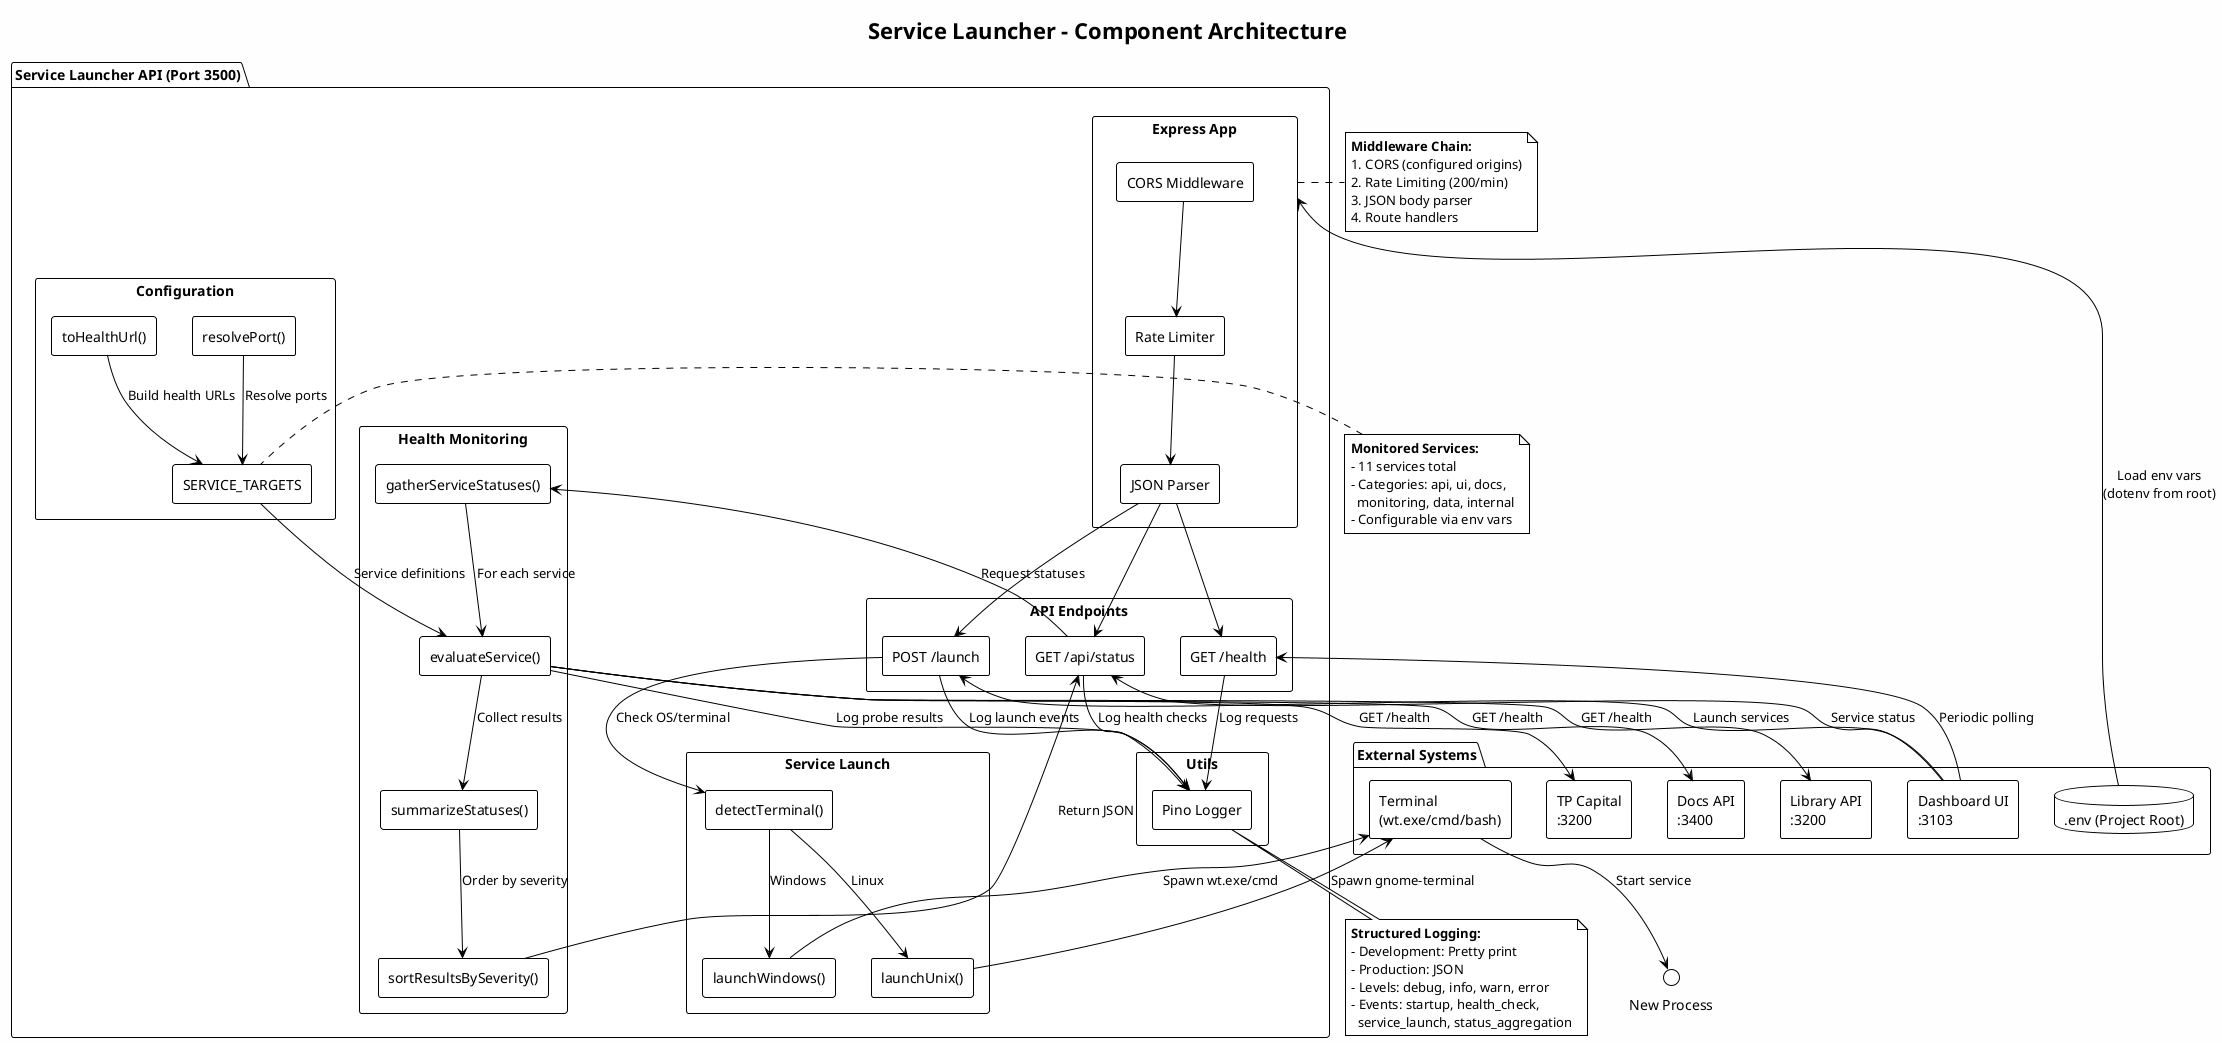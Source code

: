 @startuml Service Launcher - Component Architecture
!theme plain
skinparam backgroundColor #FEFEFE
skinparam componentStyle rectangle

title Service Launcher - Component Architecture

package "Service Launcher API (Port 3500)" {
  component "Express App" as express {
    [CORS Middleware] as cors
    [Rate Limiter] as rate
    [JSON Parser] as json
  }
  
  component "API Endpoints" {
    [GET /health] as health
    [GET /api/status] as status
    [POST /launch] as launch
  }
  
  component "Health Monitoring" {
    [evaluateService()] as eval
    [gatherServiceStatuses()] as gather
    [summarizeStatuses()] as summarize
    [sortResultsBySeverity()] as sort
  }
  
  component "Service Launch" {
    [detectTerminal()] as detect
    [launchWindows()] as winlaunch
    [launchUnix()] as unixlaunch
  }
  
  component "Configuration" {
    [resolvePort()] as port
    [toHealthUrl()] as url
    [SERVICE_TARGETS] as targets
  }
  
  component "Utils" {
    [Pino Logger] as logger
  }
}

package "External Systems" {
  database ".env (Project Root)" as env
  component "Dashboard UI\n:3103" as dashboard
  component "Library API\n:3200" as library
  component "TP Capital\n:3200" as tp
  component "Docs API\n:3400" as docs
  component "Terminal\n(wt.exe/cmd/bash)" as terminal
}

' Configuration flow
env --> express: Load env vars\n(dotenv from root)
targets --> eval: Service definitions
port --> targets: Resolve ports
url --> targets: Build health URLs

' Middleware chain
cors --> rate
rate --> json
json --> health
json --> status
json --> launch

' Health check flow
status --> gather: Request statuses
gather --> eval: For each service
eval --> library: GET /health
eval --> tp: GET /health
eval --> docs: GET /health
eval --> summarize: Collect results
summarize --> sort: Order by severity
sort --> status: Return JSON

' Launch flow
launch --> detect: Check OS/terminal
detect --> winlaunch: Windows
detect --> unixlaunch: Linux
winlaunch --> terminal: Spawn wt.exe/cmd
unixlaunch --> terminal: Spawn gnome-terminal
terminal --> "New Process": Start service

' Logging
health --> logger: Log requests
status --> logger: Log health checks
launch --> logger: Log launch events
eval --> logger: Log probe results

' Dashboard integration
dashboard --> health: Periodic polling
dashboard --> status: Service status
dashboard --> launch: Launch services

note right of express
**Middleware Chain:**
1. CORS (configured origins)
2. Rate Limiting (200/min)
3. JSON body parser
4. Route handlers
end note

note bottom of logger
**Structured Logging:**
- Development: Pretty print
- Production: JSON
- Levels: debug, info, warn, error
- Events: startup, health_check,
  service_launch, status_aggregation
end note

note left of targets
**Monitored Services:**
- 11 services total
- Categories: api, ui, docs,
  monitoring, data, internal
- Configurable via env vars
end note

@enduml














